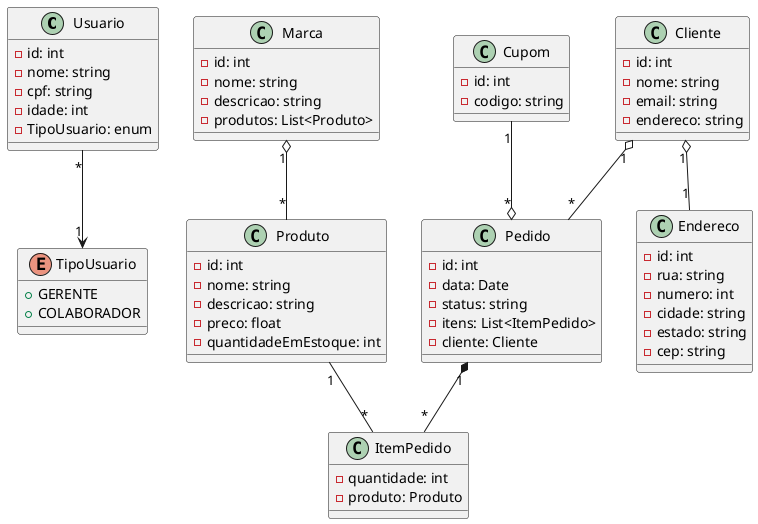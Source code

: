 @startuml diagramaAntigo
class Usuario {
  - id: int
  - nome: string
  - cpf: string
  - idade: int
  - TipoUsuario: enum
}

enum TipoUsuario{
    + GERENTE
    + COLABORADOR
}

class Cupom {
  - id: int
  - codigo: string
}

class Endereco {
  - id: int
  - rua: string
  - numero: int
  - cidade: string
  - estado: string
  - cep: string
}

class Marca {
  - id: int
  - nome: string
  - descricao: string
  - produtos: List<Produto>
}

class Produto {
  - id: int
  - nome: string
  - descricao: string
  - preco: float
  - quantidadeEmEstoque: int
}

class Cliente {
  - id: int
  - nome: string
  - email: string
  - endereco: string
}

class Pedido {
  - id: int
  - data: Date
  - status: string
  - itens: List<ItemPedido>
  - cliente: Cliente
}

class ItemPedido {
  - quantidade: int
  - produto: Produto
}

 
Usuario "*" --> "1" TipoUsuario
Cliente "1" o-- "1" Endereco
Cupom "1" --o "*" Pedido

Cliente "1" o-- "*" Pedido
Pedido "1" *-- "*" ItemPedido
Produto "1" -- "*" ItemPedido
Marca "1" o-- "*" Produto


@enduml